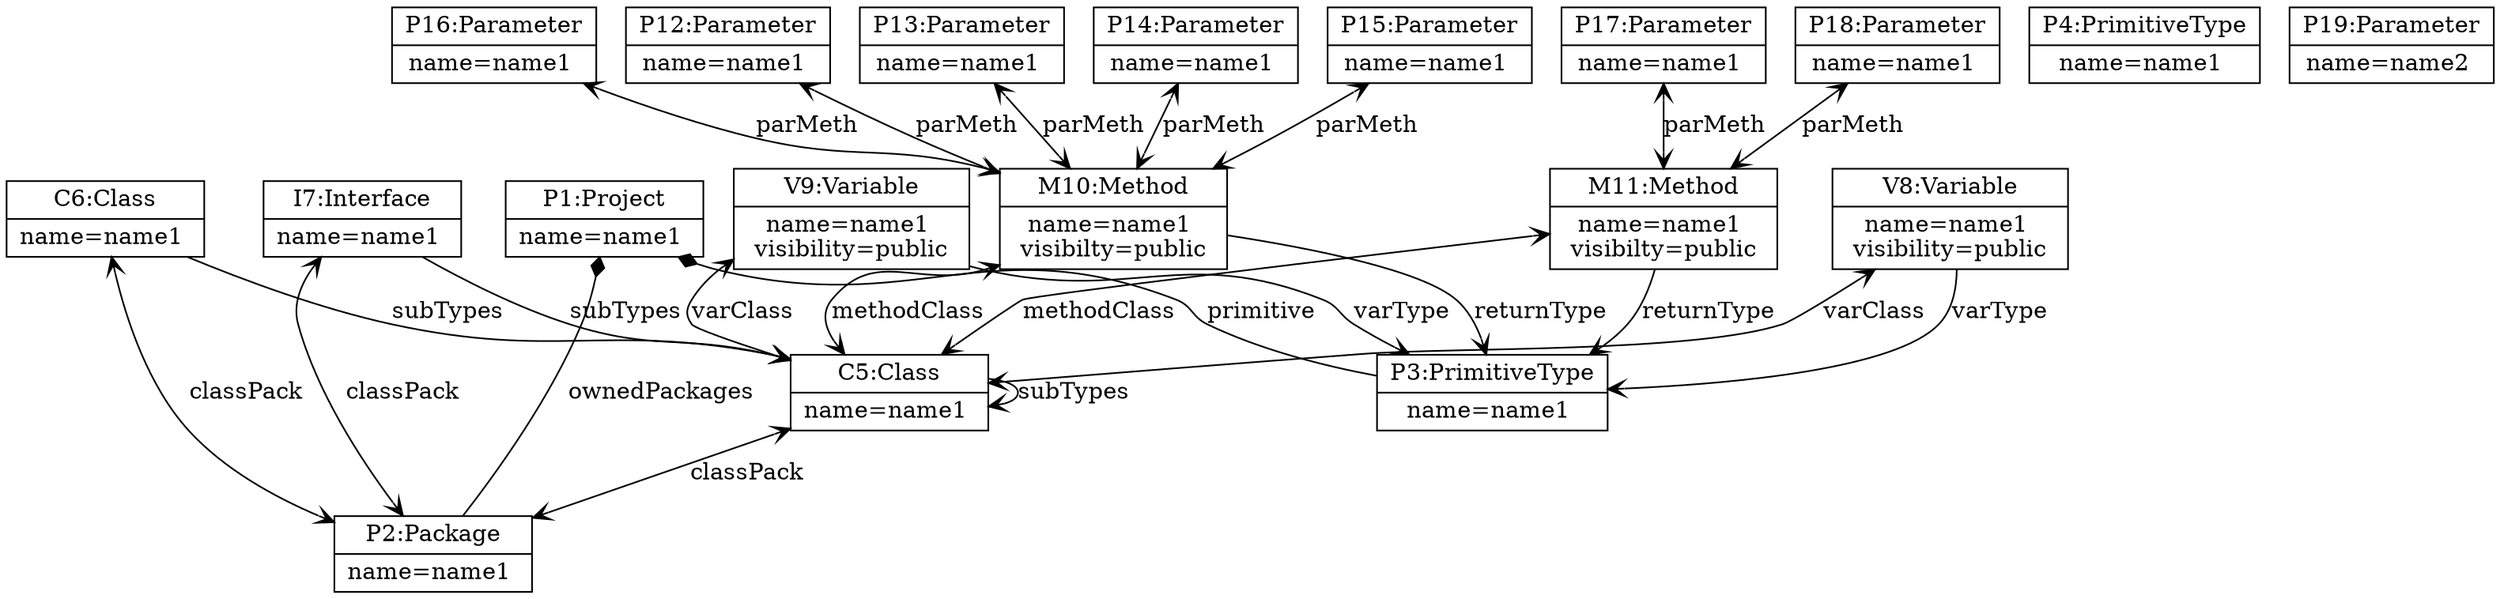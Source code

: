 Graph g{ 
struct1 -- struct2 [arrowtail=diamond,arrowhead=none,dir=both,label="ownedPackages"]   ;
struct1 -- struct3 [arrowtail=diamond,arrowhead=none,dir=both,label="primitive"]   ;
struct1 [shape=record,label="{P1:Project| name=name1 \n}"]; 
struct2 [shape=record,label="{P2:Package| name=name1 \n}"];
struct3 [shape=record,label="{P3:PrimitiveType| name=name1 \n}"];
struct4 [shape=record,label="{P4:PrimitiveType| name=name1 \n}"];
struct5 -- struct2 [arrowhead=open,arrowtail=open,dir=both,label="classPack"]   ;
struct5 -- struct5 [arrowhead=open,arrowtail=open,dir=forward,label="subTypes"]   ;
struct5 [shape=record,label="{C5:Class| name=name1 \n}"];
struct6 -- struct2 [arrowhead=open,arrowtail=open,dir=both,label="classPack"]   ;
struct6 -- struct5 [arrowhead=open,arrowtail=open,dir=forward,label="subTypes"]   ;
struct6 [shape=record,label="{C6:Class| name=name1 \n}"];
struct7 -- struct2 [arrowhead=open,arrowtail=open,dir=both,label="classPack"]   ;
struct7 -- struct5 [arrowhead=open,arrowtail=open,dir=forward,label="subTypes"]   ;
struct7 [shape=record,label="{I7:Interface| name=name1 \n}"];
struct8 -- struct5 [arrowhead=open,arrowtail=open,dir=both,label="varClass"]   ;
struct8 -- struct3 [arrowhead=open,arrowtail=open,dir=forward,label="varType"]   ;
struct8 [shape=record,label="{V8:Variable| name=name1 \n visibility=public \n}"];
struct9 -- struct5 [arrowhead=open,arrowtail=open,dir=both,label="varClass"]   ;
struct9 -- struct3 [arrowhead=open,arrowtail=open,dir=forward,label="varType"]   ;
struct9 [shape=record,label="{V9:Variable| name=name1 \n visibility=public \n}"];
struct10 -- struct5 [arrowhead=open,arrowtail=open,dir=both,label="methodClass"]   ;
struct10 -- struct3 [arrowhead=open,arrowtail=open,dir=forward,label="returnType"]   ;
struct10 [shape=record,label="{M10:Method| name=name1 \n visibilty=public \n}"];
struct11 -- struct5 [arrowhead=open,arrowtail=open,dir=both,label="methodClass"]   ;
struct11 -- struct3 [arrowhead=open,arrowtail=open,dir=forward,label="returnType"]   ;
struct11 [shape=record,label="{M11:Method| name=name1 \n visibilty=public \n}"];
struct12 -- struct10 [arrowhead=open,arrowtail=open,dir=both,label="parMeth"]   ;
struct12 [shape=record,label="{P12:Parameter| name=name1 \n}"];
struct13 -- struct10 [arrowhead=open,arrowtail=open,dir=both,label="parMeth"]   ;
struct13 [shape=record,label="{P13:Parameter| name=name1 \n}"];
struct14 -- struct10 [arrowhead=open,arrowtail=open,dir=both,label="parMeth"]   ;
struct14 [shape=record,label="{P14:Parameter| name=name1 \n}"];
struct15 -- struct10 [arrowhead=open,arrowtail=open,dir=both,label="parMeth"]   ;
struct15 [shape=record,label="{P15:Parameter| name=name1 \n}"];
struct16 -- struct10 [arrowhead=open,arrowtail=open,dir=both,label="parMeth"]   ;
struct16 [shape=record,label="{P16:Parameter| name=name1 \n}"];
struct17 -- struct11 [arrowhead=open,arrowtail=open,dir=both,label="parMeth"]   ;
struct17 [shape=record,label="{P17:Parameter| name=name1 \n}"];
struct18 -- struct11 [arrowhead=open,arrowtail=open,dir=both,label="parMeth"]   ;
struct18 [shape=record,label="{P18:Parameter| name=name1 \n}"];
struct19 [shape=record,label="{P19:Parameter| name=name2 \n}"];
} 
